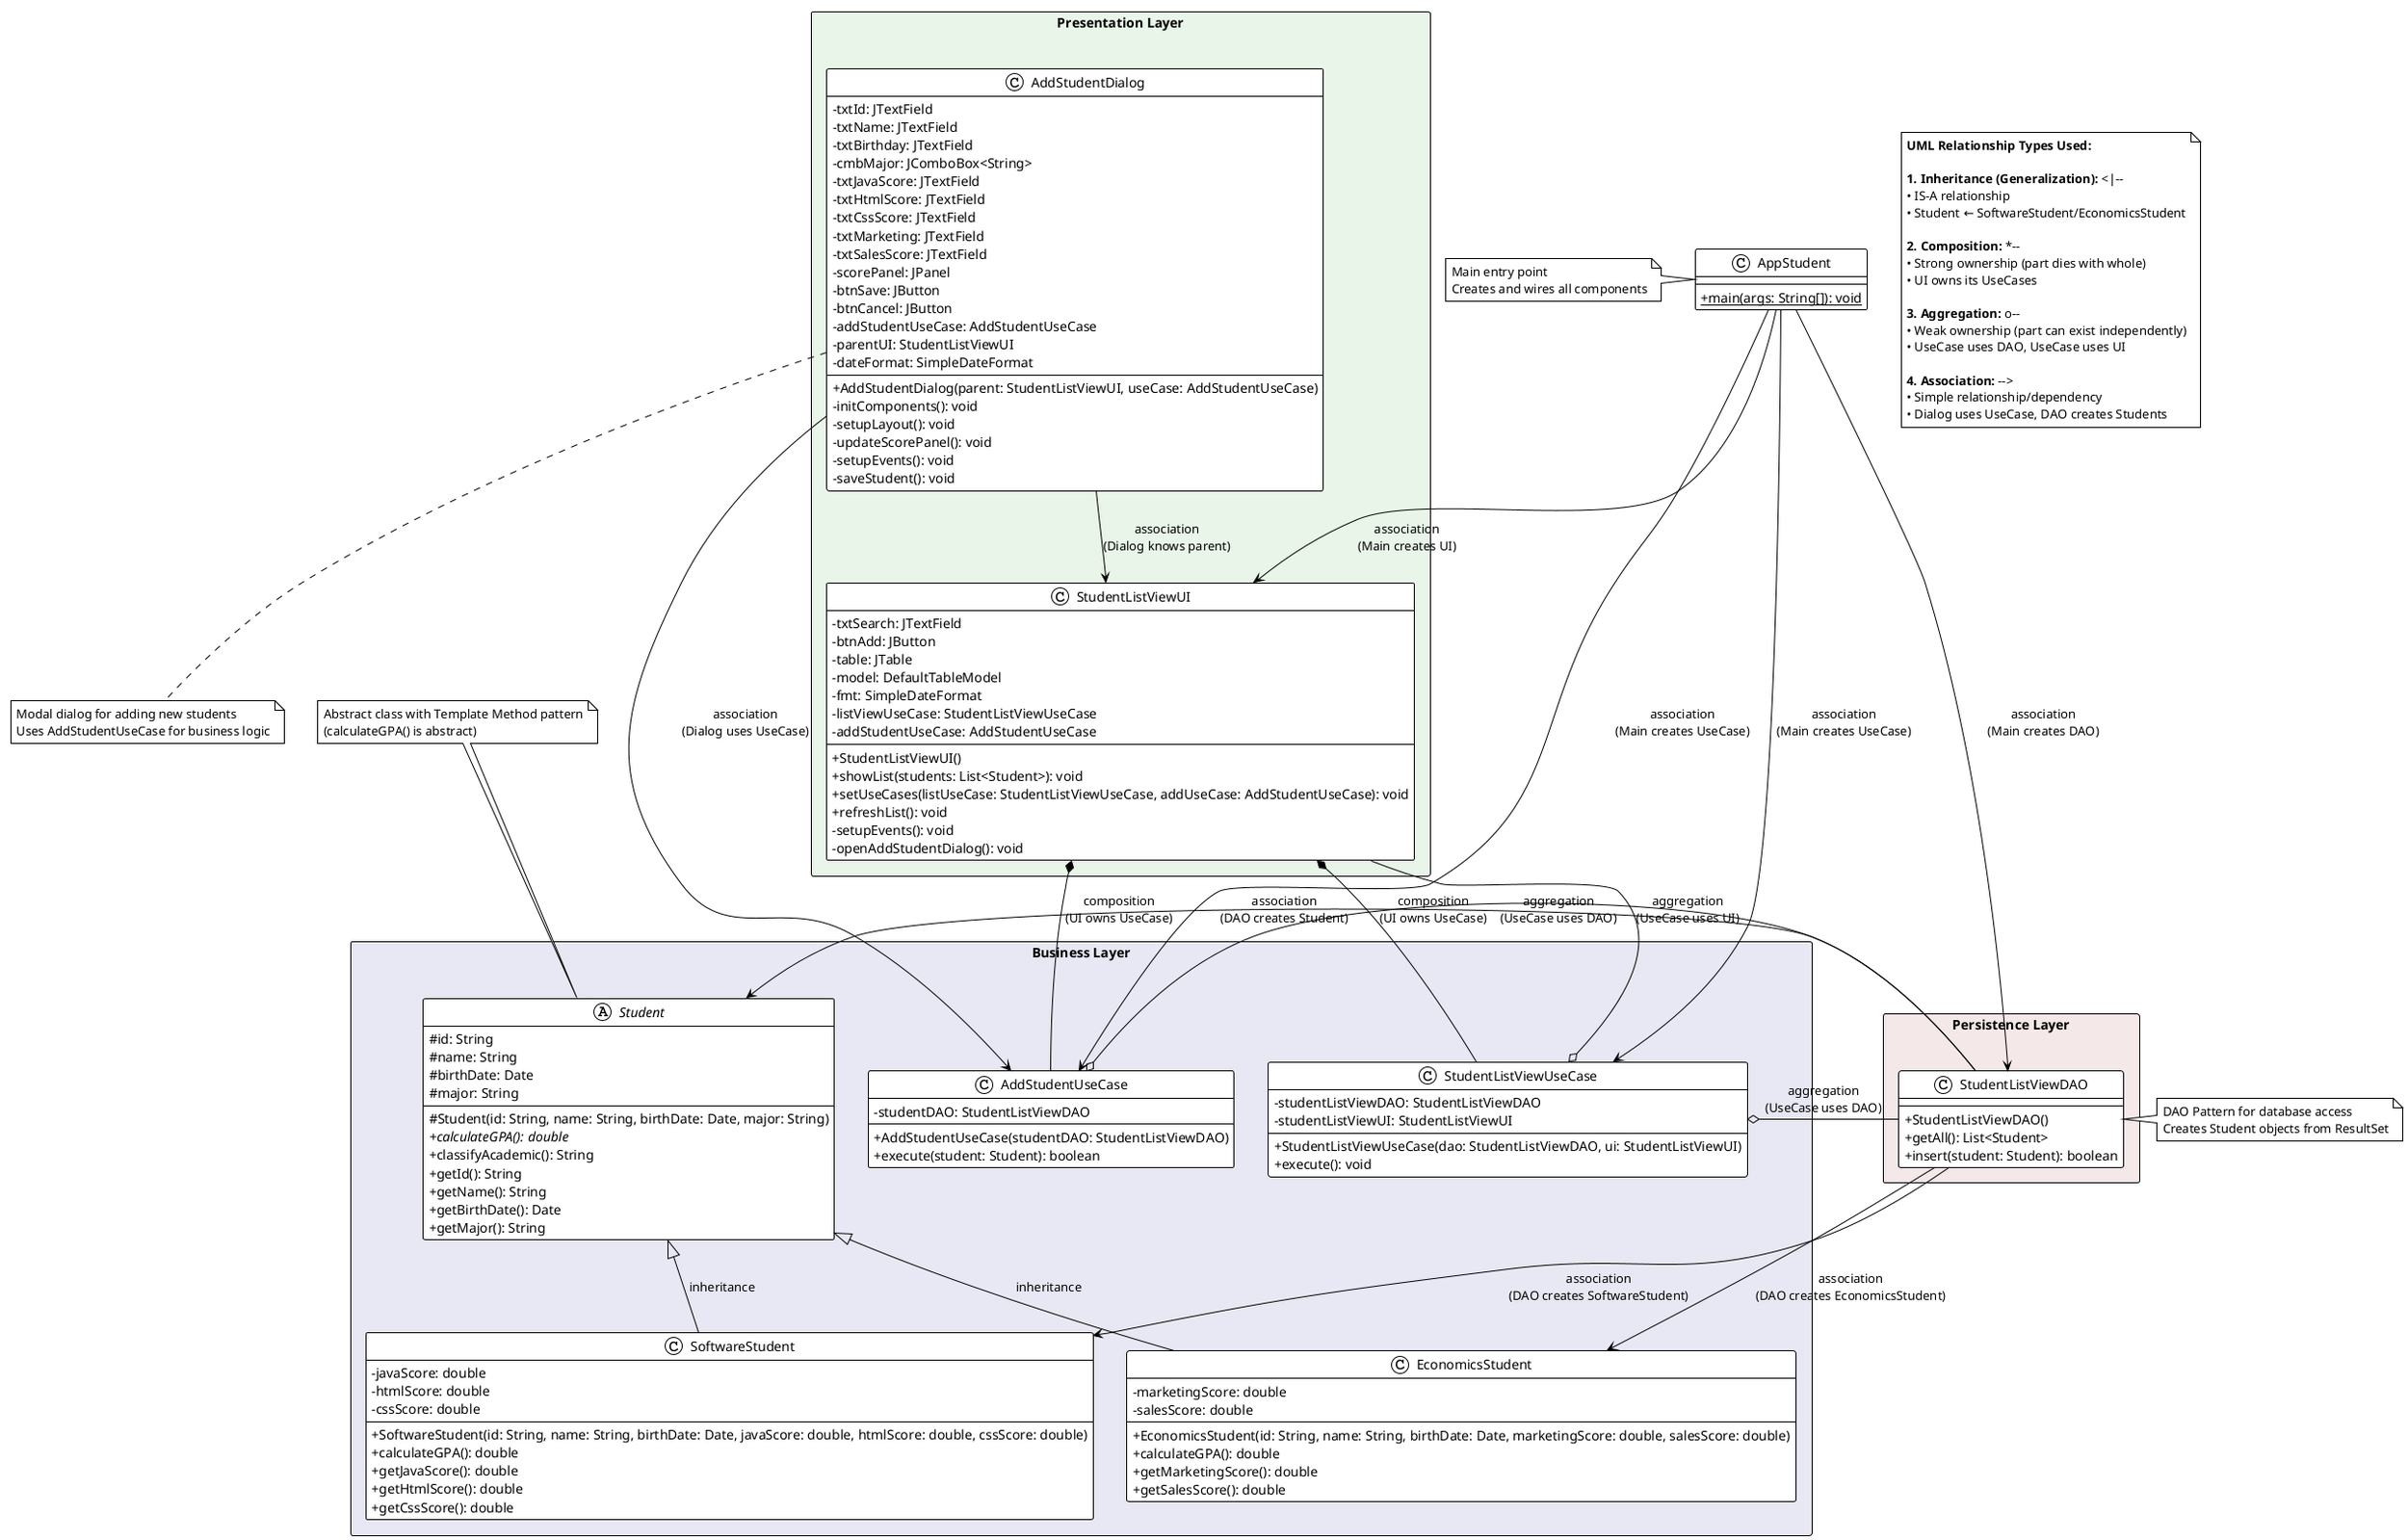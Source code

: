 @startuml StudentManagerClassDiagram

!theme plain
skinparam classAttributeIconSize 0
skinparam packageStyle rectangle

' Define colors for different layers
!define PRESENTATION_COLOR #E8F5E8
!define BUSINESS_COLOR #E8E8F5  
!define PERSISTENCE_COLOR #F5E8E8

package "Presentation Layer" <<Rectangle>> PRESENTATION_COLOR {
    class StudentListViewUI {
        - txtSearch: JTextField
        - btnAdd: JButton
        - table: JTable
        - model: DefaultTableModel
        - fmt: SimpleDateFormat
        - listViewUseCase: StudentListViewUseCase
        - addStudentUseCase: AddStudentUseCase
        
        + StudentListViewUI()
        + showList(students: List<Student>): void
        + setUseCases(listUseCase: StudentListViewUseCase, addUseCase: AddStudentUseCase): void
        + refreshList(): void
        - setupEvents(): void
        - openAddStudentDialog(): void
    }
    
    class AddStudentDialog {
        - txtId: JTextField
        - txtName: JTextField
        - txtBirthday: JTextField
        - cmbMajor: JComboBox<String>
        - txtJavaScore: JTextField
        - txtHtmlScore: JTextField
        - txtCssScore: JTextField
        - txtMarketing: JTextField
        - txtSalesScore: JTextField
        - scorePanel: JPanel
        - btnSave: JButton
        - btnCancel: JButton
        - addStudentUseCase: AddStudentUseCase
        - parentUI: StudentListViewUI
        - dateFormat: SimpleDateFormat
        
        + AddStudentDialog(parent: StudentListViewUI, useCase: AddStudentUseCase)
        - initComponents(): void
        - setupLayout(): void
        - updateScorePanel(): void
        - setupEvents(): void
        - saveStudent(): void
    }
}

package "Business Layer" <<Rectangle>> BUSINESS_COLOR {
    abstract class Student {
        # id: String
        # name: String
        # birthDate: Date
        # major: String
        
        # Student(id: String, name: String, birthDate: Date, major: String)
        + {abstract} calculateGPA(): double
        + classifyAcademic(): String
        + getId(): String
        + getName(): String
        + getBirthDate(): Date
        + getMajor(): String
    }
    
    class SoftwareStudent {
        - javaScore: double
        - htmlScore: double
        - cssScore: double
        
        + SoftwareStudent(id: String, name: String, birthDate: Date, javaScore: double, htmlScore: double, cssScore: double)
        + calculateGPA(): double
        + getJavaScore(): double
        + getHtmlScore(): double
        + getCssScore(): double
    }
    
    class EconomicsStudent {
        - marketingScore: double
        - salesScore: double
        
        + EconomicsStudent(id: String, name: String, birthDate: Date, marketingScore: double, salesScore: double)
        + calculateGPA(): double
        + getMarketingScore(): double
        + getSalesScore(): double
    }
    
    class StudentListViewUseCase {
        - studentListViewDAO: StudentListViewDAO
        - studentListViewUI: StudentListViewUI
        
        + StudentListViewUseCase(dao: StudentListViewDAO, ui: StudentListViewUI)
        + execute(): void
    }
    
    class AddStudentUseCase {
        - studentDAO: StudentListViewDAO
        
        + AddStudentUseCase(studentDAO: StudentListViewDAO)
        + execute(student: Student): boolean
    }
}

package "Persistence Layer" <<Rectangle>> PERSISTENCE_COLOR {
    class StudentListViewDAO {
        + StudentListViewDAO()
        + getAll(): List<Student>
        + insert(student: Student): boolean
    }
}

class AppStudent {
    + {static} main(args: String[]): void
}

' ==== UML RELATIONSHIPS ====

' 1. INHERITANCE (Generalization) - IS-A relationship
Student <|-- SoftwareStudent : inheritance
Student <|-- EconomicsStudent : inheritance

' 2. COMPOSITION - STRONG ownership (part cannot exist without whole)
StudentListViewUI *-- StudentListViewUseCase : composition\n(UI owns UseCase)
StudentListViewUI *-- AddStudentUseCase : composition\n(UI owns UseCase)

' 3. AGGREGATION - WEAK ownership (part can exist independently)
StudentListViewUseCase o-- StudentListViewDAO : aggregation\n(UseCase uses DAO)
AddStudentUseCase o-- StudentListViewDAO : aggregation\n(UseCase uses DAO)
StudentListViewUseCase o-- StudentListViewUI : aggregation\n(UseCase uses UI)

' 4. ASSOCIATION - Simple relationship/dependency
AddStudentDialog --> AddStudentUseCase : association\n(Dialog uses UseCase)
AddStudentDialog --> StudentListViewUI : association\n(Dialog knows parent)
StudentListViewDAO --> Student : association\n(DAO creates Student)
StudentListViewDAO --> SoftwareStudent : association\n(DAO creates SoftwareStudent)
StudentListViewDAO --> EconomicsStudent : association\n(DAO creates EconomicsStudent)

' Main class dependencies (also associations)
AppStudent --> StudentListViewUI : association\n(Main creates UI)
AppStudent --> StudentListViewDAO : association\n(Main creates DAO)
AppStudent --> StudentListViewUseCase : association\n(Main creates UseCase)
AppStudent --> AddStudentUseCase : association\n(Main creates UseCase)

note top of Student : Abstract class with Template Method pattern\n(calculateGPA() is abstract)

note right of StudentListViewDAO : DAO Pattern for database access\nCreates Student objects from ResultSet

note bottom of AddStudentDialog : Modal dialog for adding new students\nUses AddStudentUseCase for business logic

note left of AppStudent : Main entry point\nCreates and wires all components

' Relationship Legend
note as RelationshipLegend
    **UML Relationship Types Used:**
    
    **1. Inheritance (Generalization):** <|--
    • IS-A relationship
    • Student ← SoftwareStudent/EconomicsStudent
    
    **2. Composition:** *--
    • Strong ownership (part dies with whole)
    • UI owns its UseCases
    
    **3. Aggregation:** o--
    • Weak ownership (part can exist independently)
    • UseCase uses DAO, UseCase uses UI
    
    **4. Association:** -->
    • Simple relationship/dependency
    • Dialog uses UseCase, DAO creates Students
end note

@enduml
